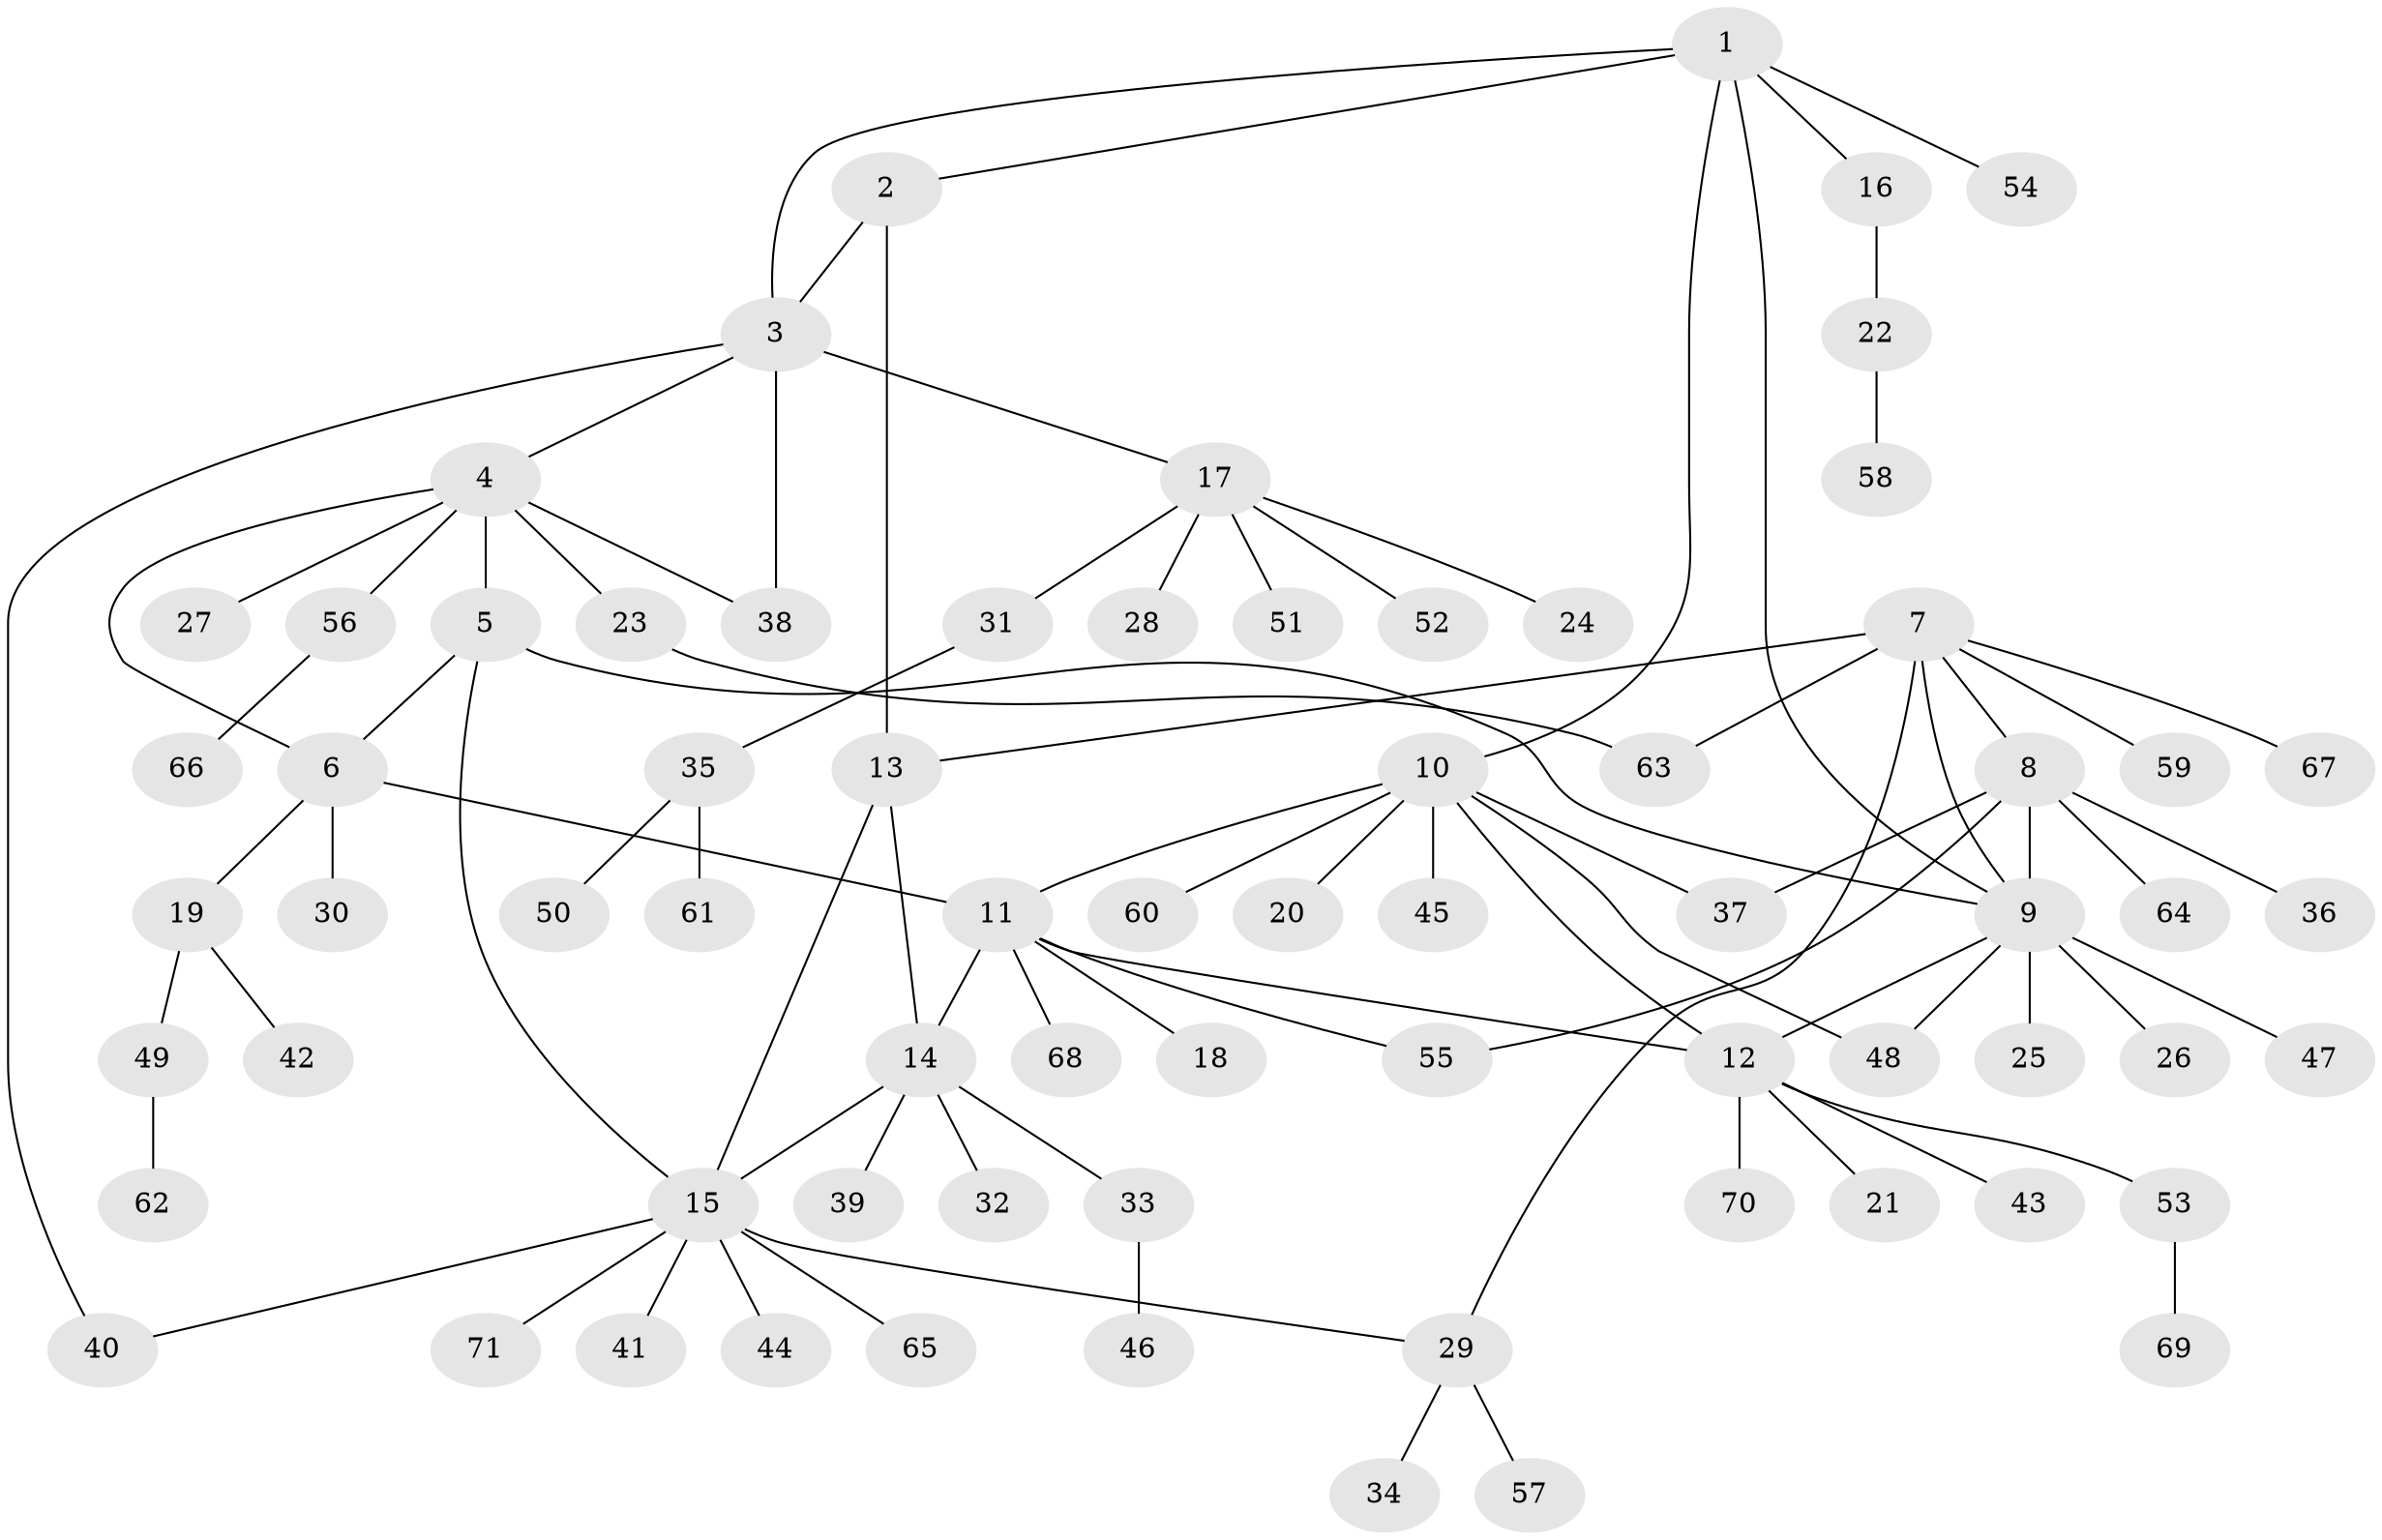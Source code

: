 // coarse degree distribution, {6: 0.08163265306122448, 3: 0.04081632653061224, 5: 0.061224489795918366, 4: 0.061224489795918366, 11: 0.02040816326530612, 9: 0.02040816326530612, 8: 0.02040816326530612, 1: 0.5918367346938775, 2: 0.10204081632653061}
// Generated by graph-tools (version 1.1) at 2025/19/03/04/25 18:19:32]
// undirected, 71 vertices, 88 edges
graph export_dot {
graph [start="1"]
  node [color=gray90,style=filled];
  1;
  2;
  3;
  4;
  5;
  6;
  7;
  8;
  9;
  10;
  11;
  12;
  13;
  14;
  15;
  16;
  17;
  18;
  19;
  20;
  21;
  22;
  23;
  24;
  25;
  26;
  27;
  28;
  29;
  30;
  31;
  32;
  33;
  34;
  35;
  36;
  37;
  38;
  39;
  40;
  41;
  42;
  43;
  44;
  45;
  46;
  47;
  48;
  49;
  50;
  51;
  52;
  53;
  54;
  55;
  56;
  57;
  58;
  59;
  60;
  61;
  62;
  63;
  64;
  65;
  66;
  67;
  68;
  69;
  70;
  71;
  1 -- 2;
  1 -- 3;
  1 -- 9;
  1 -- 10;
  1 -- 16;
  1 -- 54;
  2 -- 3;
  2 -- 13;
  3 -- 4;
  3 -- 17;
  3 -- 38;
  3 -- 40;
  4 -- 5;
  4 -- 6;
  4 -- 23;
  4 -- 27;
  4 -- 38;
  4 -- 56;
  5 -- 6;
  5 -- 9;
  5 -- 15;
  6 -- 11;
  6 -- 19;
  6 -- 30;
  7 -- 8;
  7 -- 9;
  7 -- 13;
  7 -- 29;
  7 -- 59;
  7 -- 63;
  7 -- 67;
  8 -- 9;
  8 -- 36;
  8 -- 37;
  8 -- 55;
  8 -- 64;
  9 -- 12;
  9 -- 25;
  9 -- 26;
  9 -- 47;
  9 -- 48;
  10 -- 11;
  10 -- 12;
  10 -- 20;
  10 -- 37;
  10 -- 45;
  10 -- 48;
  10 -- 60;
  11 -- 12;
  11 -- 14;
  11 -- 18;
  11 -- 55;
  11 -- 68;
  12 -- 21;
  12 -- 43;
  12 -- 53;
  12 -- 70;
  13 -- 14;
  13 -- 15;
  14 -- 15;
  14 -- 32;
  14 -- 33;
  14 -- 39;
  15 -- 29;
  15 -- 40;
  15 -- 41;
  15 -- 44;
  15 -- 65;
  15 -- 71;
  16 -- 22;
  17 -- 24;
  17 -- 28;
  17 -- 31;
  17 -- 51;
  17 -- 52;
  19 -- 42;
  19 -- 49;
  22 -- 58;
  23 -- 63;
  29 -- 34;
  29 -- 57;
  31 -- 35;
  33 -- 46;
  35 -- 50;
  35 -- 61;
  49 -- 62;
  53 -- 69;
  56 -- 66;
}

